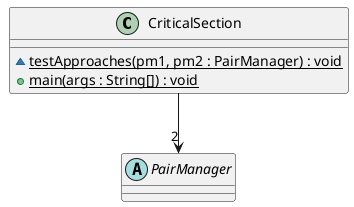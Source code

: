 @startuml criticalSection2

class CriticalSection {
    ~ {static} testApproaches(pm1, pm2 : PairManager) : void
    + {static} main(args : String[]) : void
}

abstract class PairManager

CriticalSection --> "2" PairManager 

@enduml